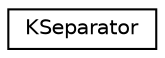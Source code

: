 digraph "Graphical Class Hierarchy"
{
  edge [fontname="Helvetica",fontsize="10",labelfontname="Helvetica",labelfontsize="10"];
  node [fontname="Helvetica",fontsize="10",shape=record];
  rankdir="LR";
  Node0 [label="KSeparator",height=0.2,width=0.4,color="black", fillcolor="white", style="filled",URL="$classKSeparator.html",tooltip="Standard horizontal or vertical separator. "];
}
